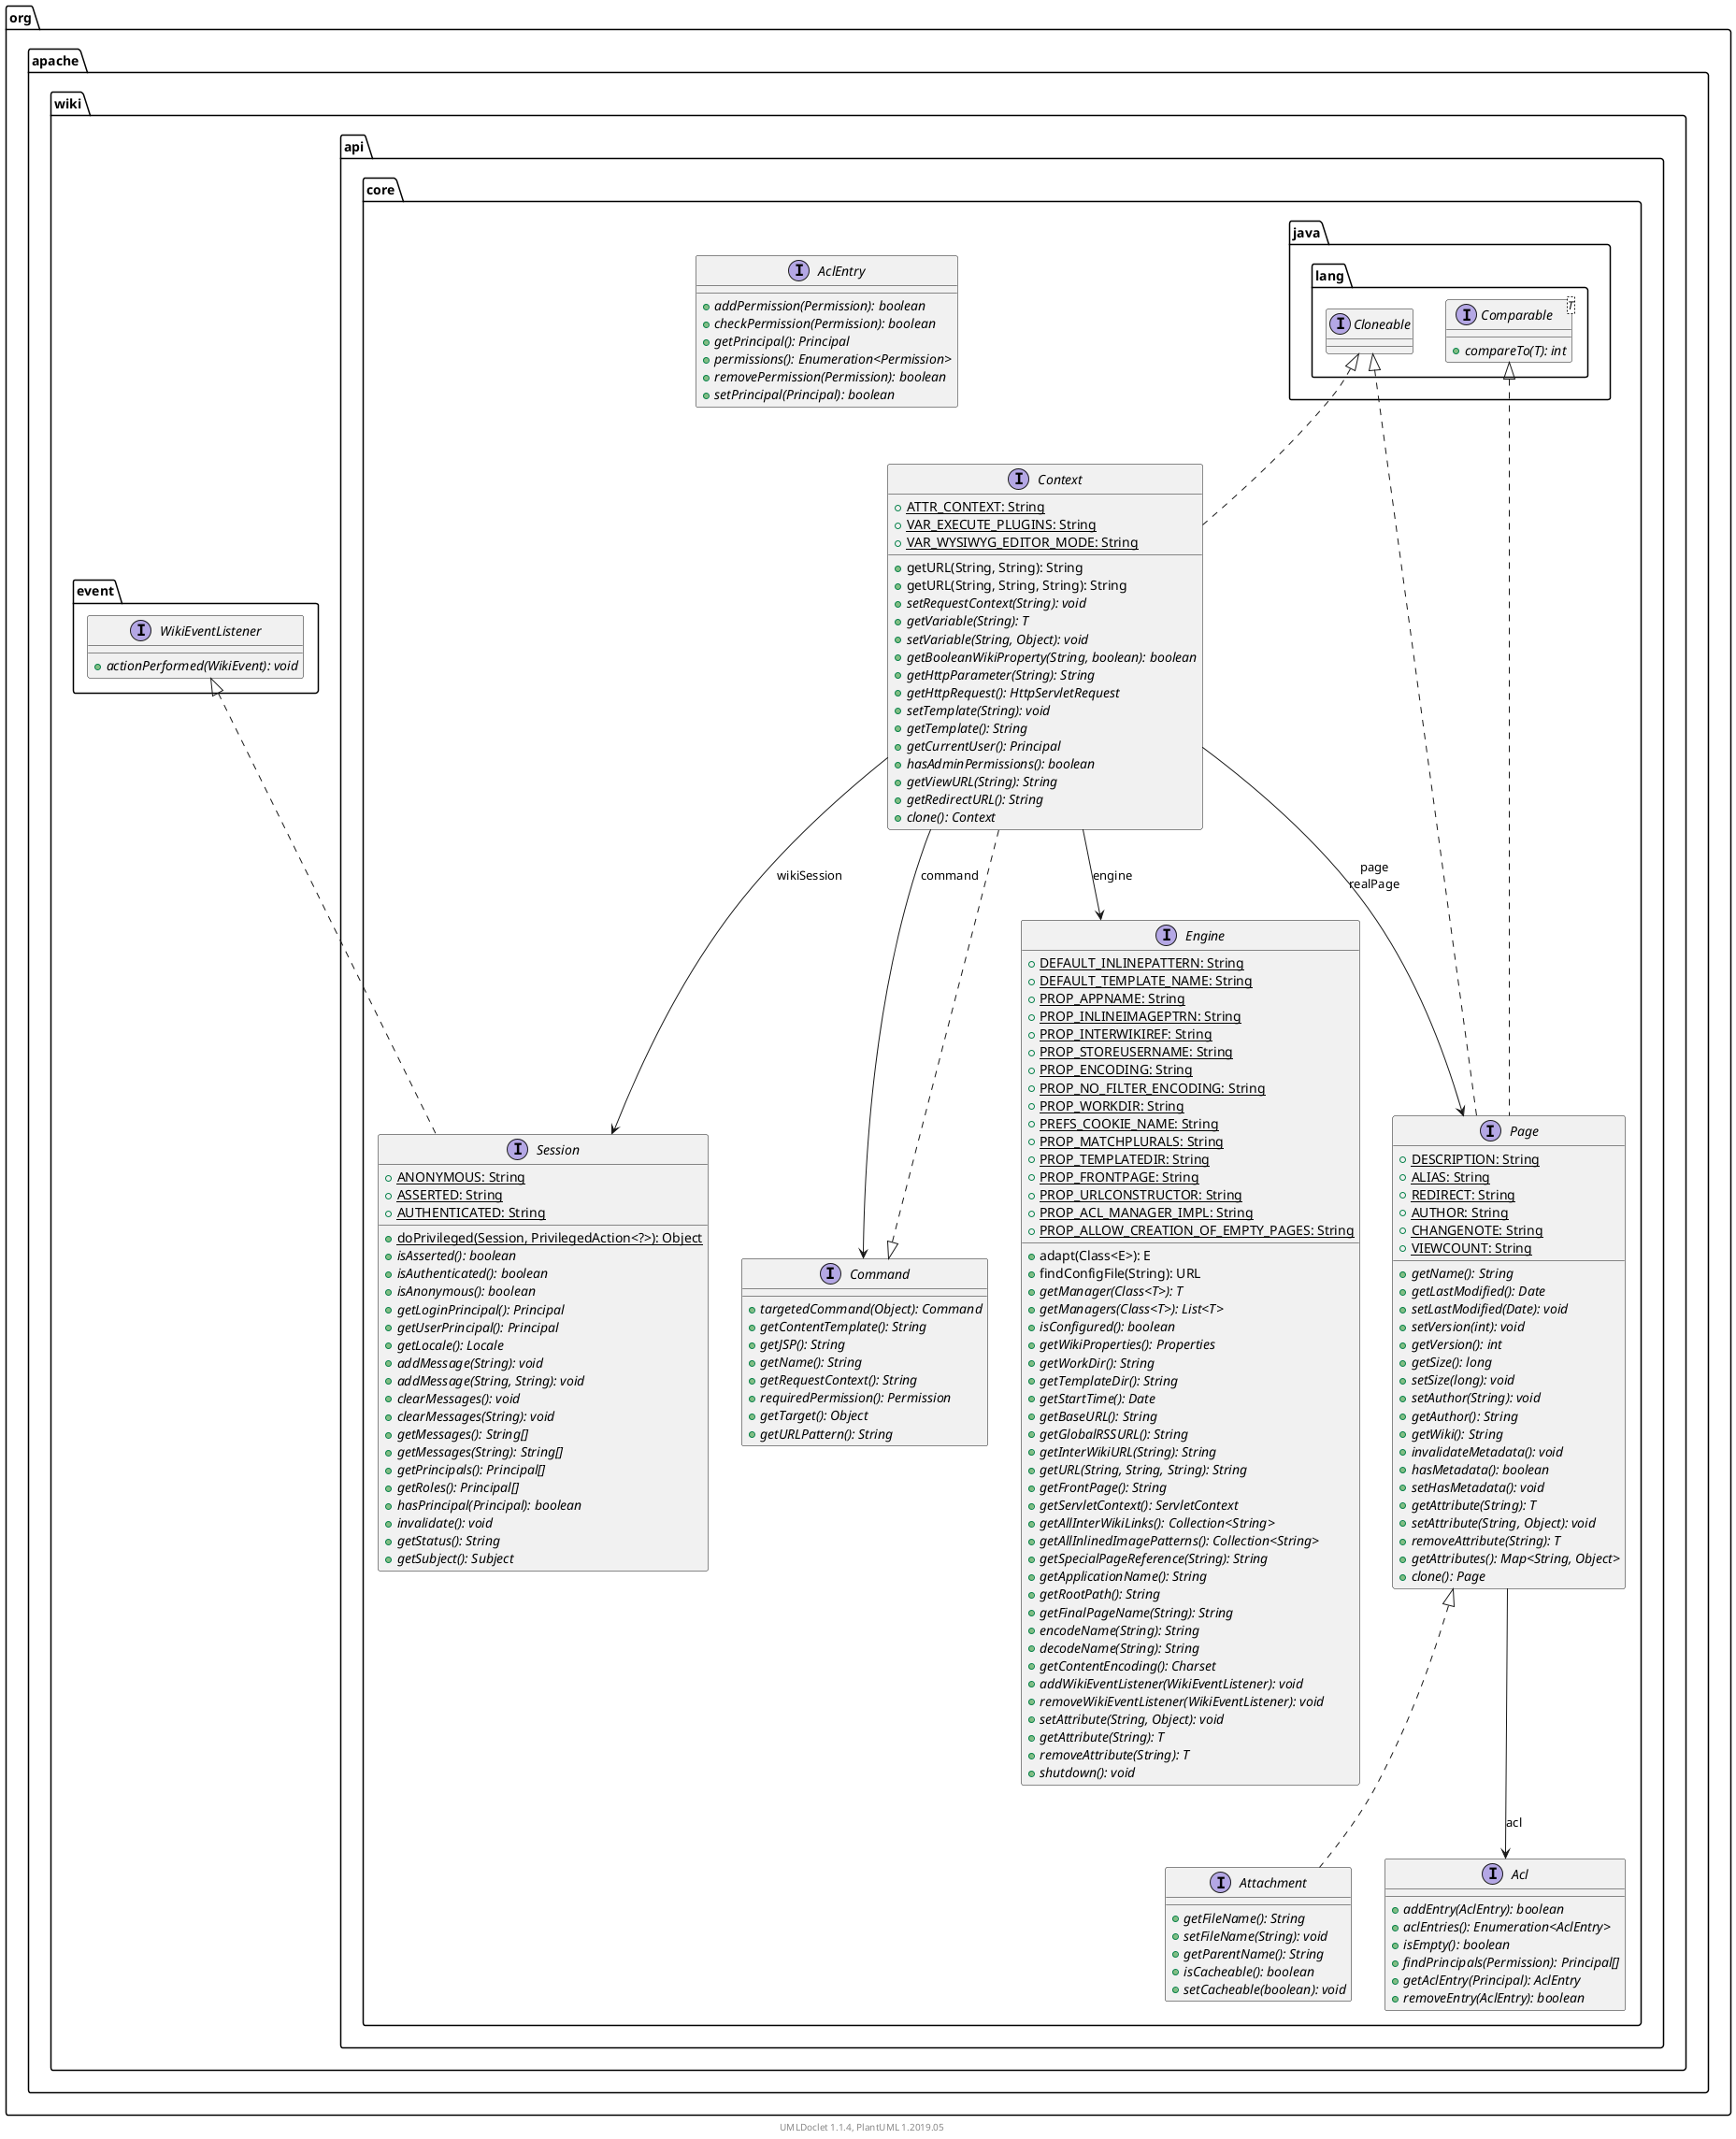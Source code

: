 @startuml

    namespace org.apache.wiki.api.core {

        interface Session [[Session.html]] {
            {static} +ANONYMOUS: String
            {static} +ASSERTED: String
            {static} +AUTHENTICATED: String
            {static} +doPrivileged(Session, PrivilegedAction<?>): Object
            {abstract} +isAsserted(): boolean
            {abstract} +isAuthenticated(): boolean
            {abstract} +isAnonymous(): boolean
            {abstract} +getLoginPrincipal(): Principal
            {abstract} +getUserPrincipal(): Principal
            {abstract} +getLocale(): Locale
            {abstract} +addMessage(String): void
            {abstract} +addMessage(String, String): void
            {abstract} +clearMessages(): void
            {abstract} +clearMessages(String): void
            {abstract} +getMessages(): String[]
            {abstract} +getMessages(String): String[]
            {abstract} +getPrincipals(): Principal[]
            {abstract} +getRoles(): Principal[]
            {abstract} +hasPrincipal(Principal): boolean
            {abstract} +invalidate(): void
            {abstract} +getStatus(): String
            {abstract} +getSubject(): Subject
        }

        interface Page [[Page.html]] {
            {static} +DESCRIPTION: String
            {static} +ALIAS: String
            {static} +REDIRECT: String
            {static} +AUTHOR: String
            {static} +CHANGENOTE: String
            {static} +VIEWCOUNT: String
            {abstract} +getName(): String
            {abstract} +getLastModified(): Date
            {abstract} +setLastModified(Date): void
            {abstract} +setVersion(int): void
            {abstract} +getVersion(): int
            {abstract} +getSize(): long
            {abstract} +setSize(long): void
            {abstract} +setAuthor(String): void
            {abstract} +getAuthor(): String
            {abstract} +getWiki(): String
            {abstract} +invalidateMetadata(): void
            {abstract} +hasMetadata(): boolean
            {abstract} +setHasMetadata(): void
            {abstract} +getAttribute(String): T
            {abstract} +setAttribute(String, Object): void
            {abstract} +removeAttribute(String): T
            {abstract} +getAttributes(): Map<String, Object>
            {abstract} +clone(): Page
        }

        interface AclEntry [[AclEntry.html]] {
            {abstract} +addPermission(Permission): boolean
            {abstract} +checkPermission(Permission): boolean
            {abstract} +getPrincipal(): Principal
            {abstract} +permissions(): Enumeration<Permission>
            {abstract} +removePermission(Permission): boolean
            {abstract} +setPrincipal(Principal): boolean
        }

        interface Engine [[Engine.html]] {
            {static} +DEFAULT_INLINEPATTERN: String
            {static} +DEFAULT_TEMPLATE_NAME: String
            {static} +PROP_APPNAME: String
            {static} +PROP_INLINEIMAGEPTRN: String
            {static} +PROP_INTERWIKIREF: String
            {static} +PROP_STOREUSERNAME: String
            {static} +PROP_ENCODING: String
            {static} +PROP_NO_FILTER_ENCODING: String
            {static} +PROP_WORKDIR: String
            {static} +PREFS_COOKIE_NAME: String
            {static} +PROP_MATCHPLURALS: String
            {static} +PROP_TEMPLATEDIR: String
            {static} +PROP_FRONTPAGE: String
            {static} +PROP_URLCONSTRUCTOR: String
            {static} +PROP_ACL_MANAGER_IMPL: String
            {static} +PROP_ALLOW_CREATION_OF_EMPTY_PAGES: String
            +adapt(Class<E>): E
            +findConfigFile(String): URL
            {abstract} +getManager(Class<T>): T
            {abstract} +getManagers(Class<T>): List<T>
            {abstract} +isConfigured(): boolean
            {abstract} +getWikiProperties(): Properties
            {abstract} +getWorkDir(): String
            {abstract} +getTemplateDir(): String
            {abstract} +getStartTime(): Date
            {abstract} +getBaseURL(): String
            {abstract} +getGlobalRSSURL(): String
            {abstract} +getInterWikiURL(String): String
            {abstract} +getURL(String, String, String): String
            {abstract} +getFrontPage(): String
            {abstract} +getServletContext(): ServletContext
            {abstract} +getAllInterWikiLinks(): Collection<String>
            {abstract} +getAllInlinedImagePatterns(): Collection<String>
            {abstract} +getSpecialPageReference(String): String
            {abstract} +getApplicationName(): String
            {abstract} +getRootPath(): String
            {abstract} +getFinalPageName(String): String
            {abstract} +encodeName(String): String
            {abstract} +decodeName(String): String
            {abstract} +getContentEncoding(): Charset
            {abstract} +addWikiEventListener(WikiEventListener): void
            {abstract} +removeWikiEventListener(WikiEventListener): void
            {abstract} +setAttribute(String, Object): void
            {abstract} +getAttribute(String): T
            {abstract} +removeAttribute(String): T
            {abstract} +shutdown(): void
        }

        interface Context [[Context.html]] {
            {static} +ATTR_CONTEXT: String
            {static} +VAR_EXECUTE_PLUGINS: String
            {static} +VAR_WYSIWYG_EDITOR_MODE: String
            +getURL(String, String): String
            +getURL(String, String, String): String
            {abstract} +setRequestContext(String): void
            {abstract} +getVariable(String): T
            {abstract} +setVariable(String, Object): void
            {abstract} +getBooleanWikiProperty(String, boolean): boolean
            {abstract} +getHttpParameter(String): String
            {abstract} +getHttpRequest(): HttpServletRequest
            {abstract} +setTemplate(String): void
            {abstract} +getTemplate(): String
            {abstract} +getCurrentUser(): Principal
            {abstract} +hasAdminPermissions(): boolean
            {abstract} +getViewURL(String): String
            {abstract} +getRedirectURL(): String
            {abstract} +clone(): Context
        }

        interface Attachment [[Attachment.html]] {
            {abstract} +getFileName(): String
            {abstract} +setFileName(String): void
            {abstract} +getParentName(): String
            {abstract} +isCacheable(): boolean
            {abstract} +setCacheable(boolean): void
        }

        interface Acl [[Acl.html]] {
            {abstract} +addEntry(AclEntry): boolean
            {abstract} +aclEntries(): Enumeration<AclEntry>
            {abstract} +isEmpty(): boolean
            {abstract} +findPrincipals(Permission): Principal[]
            {abstract} +getAclEntry(Principal): AclEntry
            {abstract} +removeEntry(AclEntry): boolean
        }

        interface Command [[Command.html]] {
            {abstract} +targetedCommand(Object): Command
            {abstract} +getContentTemplate(): String
            {abstract} +getJSP(): String
            {abstract} +getName(): String
            {abstract} +getRequestContext(): String
            {abstract} +requiredPermission(): Permission
            {abstract} +getTarget(): Object
            {abstract} +getURLPattern(): String
        }

        interface org.apache.wiki.event.WikiEventListener {
            {abstract} +actionPerformed(WikiEvent): void
        }
        org.apache.wiki.event.WikiEventListener <|.. Session

        interface java.lang.Cloneable
        java.lang.Cloneable <|.. Page

        interface java.lang.Comparable<T> {
            {abstract} +compareTo(T): int
        }
        java.lang.Comparable <|.. Page

        java.lang.Cloneable <|.. Context

        Command <|.. Context

        Page <|.. Attachment

        Page --> Acl: acl

        Context --> Page: page\nrealPage

        Context --> Engine: engine

        Context --> Session: wikiSession

        Context --> Command: command

    }


    center footer UMLDoclet 1.1.4, PlantUML 1.2019.05
@enduml
